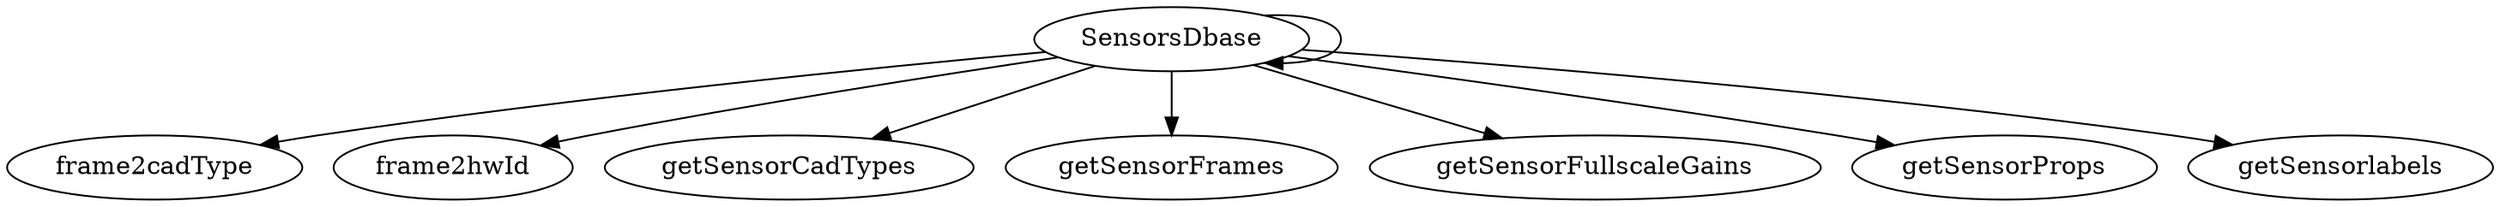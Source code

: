 /* Created by mdot for Matlab */
digraph m2html {
  SensorsDbase -> SensorsDbase;
  SensorsDbase -> frame2cadType;
  SensorsDbase -> frame2hwId;
  SensorsDbase -> getSensorCadTypes;
  SensorsDbase -> getSensorFrames;
  SensorsDbase -> getSensorFullscaleGains;
  SensorsDbase -> getSensorProps;
  SensorsDbase -> getSensorlabels;

  SensorsDbase [URL="SensorsDbase.html"];
  frame2cadType [URL="frame2cadType.html"];
  frame2hwId [URL="frame2hwId.html"];
  getSensorCadTypes [URL="getSensorCadTypes.html"];
  getSensorFrames [URL="getSensorFrames.html"];
  getSensorFullscaleGains [URL="getSensorFullscaleGains.html"];
  getSensorProps [URL="getSensorProps.html"];
  getSensorlabels [URL="getSensorlabels.html"];
}
